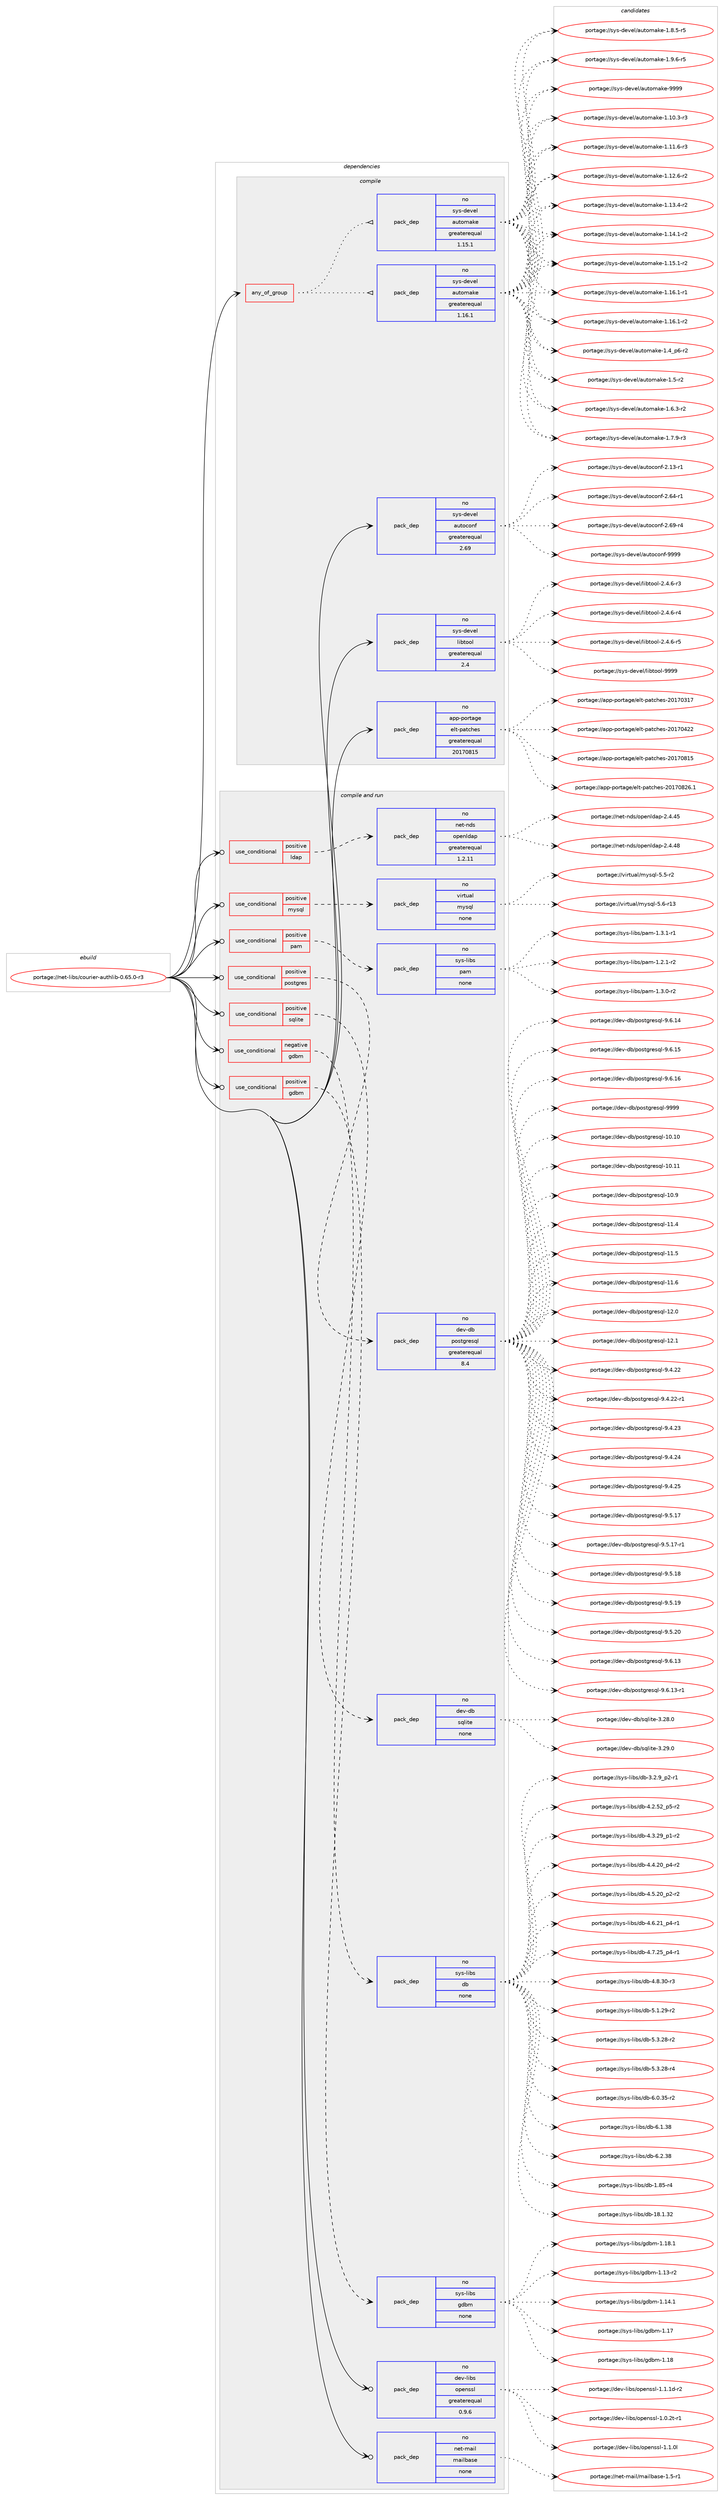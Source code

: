 digraph prolog {

# *************
# Graph options
# *************

newrank=true;
concentrate=true;
compound=true;
graph [rankdir=LR,fontname=Helvetica,fontsize=10,ranksep=1.5];#, ranksep=2.5, nodesep=0.2];
edge  [arrowhead=vee];
node  [fontname=Helvetica,fontsize=10];

# **********
# The ebuild
# **********

subgraph cluster_leftcol {
color=gray;
rank=same;
label=<<i>ebuild</i>>;
id [label="portage://net-libs/courier-authlib-0.65.0-r3", color=red, width=4, href="../net-libs/courier-authlib-0.65.0-r3.svg"];
}

# ****************
# The dependencies
# ****************

subgraph cluster_midcol {
color=gray;
label=<<i>dependencies</i>>;
subgraph cluster_compile {
fillcolor="#eeeeee";
style=filled;
label=<<i>compile</i>>;
subgraph any5765 {
dependency358148 [label=<<TABLE BORDER="0" CELLBORDER="1" CELLSPACING="0" CELLPADDING="4"><TR><TD CELLPADDING="10">any_of_group</TD></TR></TABLE>>, shape=none, color=red];subgraph pack262631 {
dependency358149 [label=<<TABLE BORDER="0" CELLBORDER="1" CELLSPACING="0" CELLPADDING="4" WIDTH="220"><TR><TD ROWSPAN="6" CELLPADDING="30">pack_dep</TD></TR><TR><TD WIDTH="110">no</TD></TR><TR><TD>sys-devel</TD></TR><TR><TD>automake</TD></TR><TR><TD>greaterequal</TD></TR><TR><TD>1.16.1</TD></TR></TABLE>>, shape=none, color=blue];
}
dependency358148:e -> dependency358149:w [weight=20,style="dotted",arrowhead="oinv"];
subgraph pack262632 {
dependency358150 [label=<<TABLE BORDER="0" CELLBORDER="1" CELLSPACING="0" CELLPADDING="4" WIDTH="220"><TR><TD ROWSPAN="6" CELLPADDING="30">pack_dep</TD></TR><TR><TD WIDTH="110">no</TD></TR><TR><TD>sys-devel</TD></TR><TR><TD>automake</TD></TR><TR><TD>greaterequal</TD></TR><TR><TD>1.15.1</TD></TR></TABLE>>, shape=none, color=blue];
}
dependency358148:e -> dependency358150:w [weight=20,style="dotted",arrowhead="oinv"];
}
id:e -> dependency358148:w [weight=20,style="solid",arrowhead="vee"];
subgraph pack262633 {
dependency358151 [label=<<TABLE BORDER="0" CELLBORDER="1" CELLSPACING="0" CELLPADDING="4" WIDTH="220"><TR><TD ROWSPAN="6" CELLPADDING="30">pack_dep</TD></TR><TR><TD WIDTH="110">no</TD></TR><TR><TD>app-portage</TD></TR><TR><TD>elt-patches</TD></TR><TR><TD>greaterequal</TD></TR><TR><TD>20170815</TD></TR></TABLE>>, shape=none, color=blue];
}
id:e -> dependency358151:w [weight=20,style="solid",arrowhead="vee"];
subgraph pack262634 {
dependency358152 [label=<<TABLE BORDER="0" CELLBORDER="1" CELLSPACING="0" CELLPADDING="4" WIDTH="220"><TR><TD ROWSPAN="6" CELLPADDING="30">pack_dep</TD></TR><TR><TD WIDTH="110">no</TD></TR><TR><TD>sys-devel</TD></TR><TR><TD>autoconf</TD></TR><TR><TD>greaterequal</TD></TR><TR><TD>2.69</TD></TR></TABLE>>, shape=none, color=blue];
}
id:e -> dependency358152:w [weight=20,style="solid",arrowhead="vee"];
subgraph pack262635 {
dependency358153 [label=<<TABLE BORDER="0" CELLBORDER="1" CELLSPACING="0" CELLPADDING="4" WIDTH="220"><TR><TD ROWSPAN="6" CELLPADDING="30">pack_dep</TD></TR><TR><TD WIDTH="110">no</TD></TR><TR><TD>sys-devel</TD></TR><TR><TD>libtool</TD></TR><TR><TD>greaterequal</TD></TR><TR><TD>2.4</TD></TR></TABLE>>, shape=none, color=blue];
}
id:e -> dependency358153:w [weight=20,style="solid",arrowhead="vee"];
}
subgraph cluster_compileandrun {
fillcolor="#eeeeee";
style=filled;
label=<<i>compile and run</i>>;
subgraph cond89600 {
dependency358154 [label=<<TABLE BORDER="0" CELLBORDER="1" CELLSPACING="0" CELLPADDING="4"><TR><TD ROWSPAN="3" CELLPADDING="10">use_conditional</TD></TR><TR><TD>negative</TD></TR><TR><TD>gdbm</TD></TR></TABLE>>, shape=none, color=red];
subgraph pack262636 {
dependency358155 [label=<<TABLE BORDER="0" CELLBORDER="1" CELLSPACING="0" CELLPADDING="4" WIDTH="220"><TR><TD ROWSPAN="6" CELLPADDING="30">pack_dep</TD></TR><TR><TD WIDTH="110">no</TD></TR><TR><TD>sys-libs</TD></TR><TR><TD>db</TD></TR><TR><TD>none</TD></TR><TR><TD></TD></TR></TABLE>>, shape=none, color=blue];
}
dependency358154:e -> dependency358155:w [weight=20,style="dashed",arrowhead="vee"];
}
id:e -> dependency358154:w [weight=20,style="solid",arrowhead="odotvee"];
subgraph cond89601 {
dependency358156 [label=<<TABLE BORDER="0" CELLBORDER="1" CELLSPACING="0" CELLPADDING="4"><TR><TD ROWSPAN="3" CELLPADDING="10">use_conditional</TD></TR><TR><TD>positive</TD></TR><TR><TD>gdbm</TD></TR></TABLE>>, shape=none, color=red];
subgraph pack262637 {
dependency358157 [label=<<TABLE BORDER="0" CELLBORDER="1" CELLSPACING="0" CELLPADDING="4" WIDTH="220"><TR><TD ROWSPAN="6" CELLPADDING="30">pack_dep</TD></TR><TR><TD WIDTH="110">no</TD></TR><TR><TD>sys-libs</TD></TR><TR><TD>gdbm</TD></TR><TR><TD>none</TD></TR><TR><TD></TD></TR></TABLE>>, shape=none, color=blue];
}
dependency358156:e -> dependency358157:w [weight=20,style="dashed",arrowhead="vee"];
}
id:e -> dependency358156:w [weight=20,style="solid",arrowhead="odotvee"];
subgraph cond89602 {
dependency358158 [label=<<TABLE BORDER="0" CELLBORDER="1" CELLSPACING="0" CELLPADDING="4"><TR><TD ROWSPAN="3" CELLPADDING="10">use_conditional</TD></TR><TR><TD>positive</TD></TR><TR><TD>ldap</TD></TR></TABLE>>, shape=none, color=red];
subgraph pack262638 {
dependency358159 [label=<<TABLE BORDER="0" CELLBORDER="1" CELLSPACING="0" CELLPADDING="4" WIDTH="220"><TR><TD ROWSPAN="6" CELLPADDING="30">pack_dep</TD></TR><TR><TD WIDTH="110">no</TD></TR><TR><TD>net-nds</TD></TR><TR><TD>openldap</TD></TR><TR><TD>greaterequal</TD></TR><TR><TD>1.2.11</TD></TR></TABLE>>, shape=none, color=blue];
}
dependency358158:e -> dependency358159:w [weight=20,style="dashed",arrowhead="vee"];
}
id:e -> dependency358158:w [weight=20,style="solid",arrowhead="odotvee"];
subgraph cond89603 {
dependency358160 [label=<<TABLE BORDER="0" CELLBORDER="1" CELLSPACING="0" CELLPADDING="4"><TR><TD ROWSPAN="3" CELLPADDING="10">use_conditional</TD></TR><TR><TD>positive</TD></TR><TR><TD>mysql</TD></TR></TABLE>>, shape=none, color=red];
subgraph pack262639 {
dependency358161 [label=<<TABLE BORDER="0" CELLBORDER="1" CELLSPACING="0" CELLPADDING="4" WIDTH="220"><TR><TD ROWSPAN="6" CELLPADDING="30">pack_dep</TD></TR><TR><TD WIDTH="110">no</TD></TR><TR><TD>virtual</TD></TR><TR><TD>mysql</TD></TR><TR><TD>none</TD></TR><TR><TD></TD></TR></TABLE>>, shape=none, color=blue];
}
dependency358160:e -> dependency358161:w [weight=20,style="dashed",arrowhead="vee"];
}
id:e -> dependency358160:w [weight=20,style="solid",arrowhead="odotvee"];
subgraph cond89604 {
dependency358162 [label=<<TABLE BORDER="0" CELLBORDER="1" CELLSPACING="0" CELLPADDING="4"><TR><TD ROWSPAN="3" CELLPADDING="10">use_conditional</TD></TR><TR><TD>positive</TD></TR><TR><TD>pam</TD></TR></TABLE>>, shape=none, color=red];
subgraph pack262640 {
dependency358163 [label=<<TABLE BORDER="0" CELLBORDER="1" CELLSPACING="0" CELLPADDING="4" WIDTH="220"><TR><TD ROWSPAN="6" CELLPADDING="30">pack_dep</TD></TR><TR><TD WIDTH="110">no</TD></TR><TR><TD>sys-libs</TD></TR><TR><TD>pam</TD></TR><TR><TD>none</TD></TR><TR><TD></TD></TR></TABLE>>, shape=none, color=blue];
}
dependency358162:e -> dependency358163:w [weight=20,style="dashed",arrowhead="vee"];
}
id:e -> dependency358162:w [weight=20,style="solid",arrowhead="odotvee"];
subgraph cond89605 {
dependency358164 [label=<<TABLE BORDER="0" CELLBORDER="1" CELLSPACING="0" CELLPADDING="4"><TR><TD ROWSPAN="3" CELLPADDING="10">use_conditional</TD></TR><TR><TD>positive</TD></TR><TR><TD>postgres</TD></TR></TABLE>>, shape=none, color=red];
subgraph pack262641 {
dependency358165 [label=<<TABLE BORDER="0" CELLBORDER="1" CELLSPACING="0" CELLPADDING="4" WIDTH="220"><TR><TD ROWSPAN="6" CELLPADDING="30">pack_dep</TD></TR><TR><TD WIDTH="110">no</TD></TR><TR><TD>dev-db</TD></TR><TR><TD>postgresql</TD></TR><TR><TD>greaterequal</TD></TR><TR><TD>8.4</TD></TR></TABLE>>, shape=none, color=blue];
}
dependency358164:e -> dependency358165:w [weight=20,style="dashed",arrowhead="vee"];
}
id:e -> dependency358164:w [weight=20,style="solid",arrowhead="odotvee"];
subgraph cond89606 {
dependency358166 [label=<<TABLE BORDER="0" CELLBORDER="1" CELLSPACING="0" CELLPADDING="4"><TR><TD ROWSPAN="3" CELLPADDING="10">use_conditional</TD></TR><TR><TD>positive</TD></TR><TR><TD>sqlite</TD></TR></TABLE>>, shape=none, color=red];
subgraph pack262642 {
dependency358167 [label=<<TABLE BORDER="0" CELLBORDER="1" CELLSPACING="0" CELLPADDING="4" WIDTH="220"><TR><TD ROWSPAN="6" CELLPADDING="30">pack_dep</TD></TR><TR><TD WIDTH="110">no</TD></TR><TR><TD>dev-db</TD></TR><TR><TD>sqlite</TD></TR><TR><TD>none</TD></TR><TR><TD></TD></TR></TABLE>>, shape=none, color=blue];
}
dependency358166:e -> dependency358167:w [weight=20,style="dashed",arrowhead="vee"];
}
id:e -> dependency358166:w [weight=20,style="solid",arrowhead="odotvee"];
subgraph pack262643 {
dependency358168 [label=<<TABLE BORDER="0" CELLBORDER="1" CELLSPACING="0" CELLPADDING="4" WIDTH="220"><TR><TD ROWSPAN="6" CELLPADDING="30">pack_dep</TD></TR><TR><TD WIDTH="110">no</TD></TR><TR><TD>dev-libs</TD></TR><TR><TD>openssl</TD></TR><TR><TD>greaterequal</TD></TR><TR><TD>0.9.6</TD></TR></TABLE>>, shape=none, color=blue];
}
id:e -> dependency358168:w [weight=20,style="solid",arrowhead="odotvee"];
subgraph pack262644 {
dependency358169 [label=<<TABLE BORDER="0" CELLBORDER="1" CELLSPACING="0" CELLPADDING="4" WIDTH="220"><TR><TD ROWSPAN="6" CELLPADDING="30">pack_dep</TD></TR><TR><TD WIDTH="110">no</TD></TR><TR><TD>net-mail</TD></TR><TR><TD>mailbase</TD></TR><TR><TD>none</TD></TR><TR><TD></TD></TR></TABLE>>, shape=none, color=blue];
}
id:e -> dependency358169:w [weight=20,style="solid",arrowhead="odotvee"];
}
subgraph cluster_run {
fillcolor="#eeeeee";
style=filled;
label=<<i>run</i>>;
}
}

# **************
# The candidates
# **************

subgraph cluster_choices {
rank=same;
color=gray;
label=<<i>candidates</i>>;

subgraph choice262631 {
color=black;
nodesep=1;
choiceportage11512111545100101118101108479711711611110997107101454946494846514511451 [label="portage://sys-devel/automake-1.10.3-r3", color=red, width=4,href="../sys-devel/automake-1.10.3-r3.svg"];
choiceportage11512111545100101118101108479711711611110997107101454946494946544511451 [label="portage://sys-devel/automake-1.11.6-r3", color=red, width=4,href="../sys-devel/automake-1.11.6-r3.svg"];
choiceportage11512111545100101118101108479711711611110997107101454946495046544511450 [label="portage://sys-devel/automake-1.12.6-r2", color=red, width=4,href="../sys-devel/automake-1.12.6-r2.svg"];
choiceportage11512111545100101118101108479711711611110997107101454946495146524511450 [label="portage://sys-devel/automake-1.13.4-r2", color=red, width=4,href="../sys-devel/automake-1.13.4-r2.svg"];
choiceportage11512111545100101118101108479711711611110997107101454946495246494511450 [label="portage://sys-devel/automake-1.14.1-r2", color=red, width=4,href="../sys-devel/automake-1.14.1-r2.svg"];
choiceportage11512111545100101118101108479711711611110997107101454946495346494511450 [label="portage://sys-devel/automake-1.15.1-r2", color=red, width=4,href="../sys-devel/automake-1.15.1-r2.svg"];
choiceportage11512111545100101118101108479711711611110997107101454946495446494511449 [label="portage://sys-devel/automake-1.16.1-r1", color=red, width=4,href="../sys-devel/automake-1.16.1-r1.svg"];
choiceportage11512111545100101118101108479711711611110997107101454946495446494511450 [label="portage://sys-devel/automake-1.16.1-r2", color=red, width=4,href="../sys-devel/automake-1.16.1-r2.svg"];
choiceportage115121115451001011181011084797117116111109971071014549465295112544511450 [label="portage://sys-devel/automake-1.4_p6-r2", color=red, width=4,href="../sys-devel/automake-1.4_p6-r2.svg"];
choiceportage11512111545100101118101108479711711611110997107101454946534511450 [label="portage://sys-devel/automake-1.5-r2", color=red, width=4,href="../sys-devel/automake-1.5-r2.svg"];
choiceportage115121115451001011181011084797117116111109971071014549465446514511450 [label="portage://sys-devel/automake-1.6.3-r2", color=red, width=4,href="../sys-devel/automake-1.6.3-r2.svg"];
choiceportage115121115451001011181011084797117116111109971071014549465546574511451 [label="portage://sys-devel/automake-1.7.9-r3", color=red, width=4,href="../sys-devel/automake-1.7.9-r3.svg"];
choiceportage115121115451001011181011084797117116111109971071014549465646534511453 [label="portage://sys-devel/automake-1.8.5-r5", color=red, width=4,href="../sys-devel/automake-1.8.5-r5.svg"];
choiceportage115121115451001011181011084797117116111109971071014549465746544511453 [label="portage://sys-devel/automake-1.9.6-r5", color=red, width=4,href="../sys-devel/automake-1.9.6-r5.svg"];
choiceportage115121115451001011181011084797117116111109971071014557575757 [label="portage://sys-devel/automake-9999", color=red, width=4,href="../sys-devel/automake-9999.svg"];
dependency358149:e -> choiceportage11512111545100101118101108479711711611110997107101454946494846514511451:w [style=dotted,weight="100"];
dependency358149:e -> choiceportage11512111545100101118101108479711711611110997107101454946494946544511451:w [style=dotted,weight="100"];
dependency358149:e -> choiceportage11512111545100101118101108479711711611110997107101454946495046544511450:w [style=dotted,weight="100"];
dependency358149:e -> choiceportage11512111545100101118101108479711711611110997107101454946495146524511450:w [style=dotted,weight="100"];
dependency358149:e -> choiceportage11512111545100101118101108479711711611110997107101454946495246494511450:w [style=dotted,weight="100"];
dependency358149:e -> choiceportage11512111545100101118101108479711711611110997107101454946495346494511450:w [style=dotted,weight="100"];
dependency358149:e -> choiceportage11512111545100101118101108479711711611110997107101454946495446494511449:w [style=dotted,weight="100"];
dependency358149:e -> choiceportage11512111545100101118101108479711711611110997107101454946495446494511450:w [style=dotted,weight="100"];
dependency358149:e -> choiceportage115121115451001011181011084797117116111109971071014549465295112544511450:w [style=dotted,weight="100"];
dependency358149:e -> choiceportage11512111545100101118101108479711711611110997107101454946534511450:w [style=dotted,weight="100"];
dependency358149:e -> choiceportage115121115451001011181011084797117116111109971071014549465446514511450:w [style=dotted,weight="100"];
dependency358149:e -> choiceportage115121115451001011181011084797117116111109971071014549465546574511451:w [style=dotted,weight="100"];
dependency358149:e -> choiceportage115121115451001011181011084797117116111109971071014549465646534511453:w [style=dotted,weight="100"];
dependency358149:e -> choiceportage115121115451001011181011084797117116111109971071014549465746544511453:w [style=dotted,weight="100"];
dependency358149:e -> choiceportage115121115451001011181011084797117116111109971071014557575757:w [style=dotted,weight="100"];
}
subgraph choice262632 {
color=black;
nodesep=1;
choiceportage11512111545100101118101108479711711611110997107101454946494846514511451 [label="portage://sys-devel/automake-1.10.3-r3", color=red, width=4,href="../sys-devel/automake-1.10.3-r3.svg"];
choiceportage11512111545100101118101108479711711611110997107101454946494946544511451 [label="portage://sys-devel/automake-1.11.6-r3", color=red, width=4,href="../sys-devel/automake-1.11.6-r3.svg"];
choiceportage11512111545100101118101108479711711611110997107101454946495046544511450 [label="portage://sys-devel/automake-1.12.6-r2", color=red, width=4,href="../sys-devel/automake-1.12.6-r2.svg"];
choiceportage11512111545100101118101108479711711611110997107101454946495146524511450 [label="portage://sys-devel/automake-1.13.4-r2", color=red, width=4,href="../sys-devel/automake-1.13.4-r2.svg"];
choiceportage11512111545100101118101108479711711611110997107101454946495246494511450 [label="portage://sys-devel/automake-1.14.1-r2", color=red, width=4,href="../sys-devel/automake-1.14.1-r2.svg"];
choiceportage11512111545100101118101108479711711611110997107101454946495346494511450 [label="portage://sys-devel/automake-1.15.1-r2", color=red, width=4,href="../sys-devel/automake-1.15.1-r2.svg"];
choiceportage11512111545100101118101108479711711611110997107101454946495446494511449 [label="portage://sys-devel/automake-1.16.1-r1", color=red, width=4,href="../sys-devel/automake-1.16.1-r1.svg"];
choiceportage11512111545100101118101108479711711611110997107101454946495446494511450 [label="portage://sys-devel/automake-1.16.1-r2", color=red, width=4,href="../sys-devel/automake-1.16.1-r2.svg"];
choiceportage115121115451001011181011084797117116111109971071014549465295112544511450 [label="portage://sys-devel/automake-1.4_p6-r2", color=red, width=4,href="../sys-devel/automake-1.4_p6-r2.svg"];
choiceportage11512111545100101118101108479711711611110997107101454946534511450 [label="portage://sys-devel/automake-1.5-r2", color=red, width=4,href="../sys-devel/automake-1.5-r2.svg"];
choiceportage115121115451001011181011084797117116111109971071014549465446514511450 [label="portage://sys-devel/automake-1.6.3-r2", color=red, width=4,href="../sys-devel/automake-1.6.3-r2.svg"];
choiceportage115121115451001011181011084797117116111109971071014549465546574511451 [label="portage://sys-devel/automake-1.7.9-r3", color=red, width=4,href="../sys-devel/automake-1.7.9-r3.svg"];
choiceportage115121115451001011181011084797117116111109971071014549465646534511453 [label="portage://sys-devel/automake-1.8.5-r5", color=red, width=4,href="../sys-devel/automake-1.8.5-r5.svg"];
choiceportage115121115451001011181011084797117116111109971071014549465746544511453 [label="portage://sys-devel/automake-1.9.6-r5", color=red, width=4,href="../sys-devel/automake-1.9.6-r5.svg"];
choiceportage115121115451001011181011084797117116111109971071014557575757 [label="portage://sys-devel/automake-9999", color=red, width=4,href="../sys-devel/automake-9999.svg"];
dependency358150:e -> choiceportage11512111545100101118101108479711711611110997107101454946494846514511451:w [style=dotted,weight="100"];
dependency358150:e -> choiceportage11512111545100101118101108479711711611110997107101454946494946544511451:w [style=dotted,weight="100"];
dependency358150:e -> choiceportage11512111545100101118101108479711711611110997107101454946495046544511450:w [style=dotted,weight="100"];
dependency358150:e -> choiceportage11512111545100101118101108479711711611110997107101454946495146524511450:w [style=dotted,weight="100"];
dependency358150:e -> choiceportage11512111545100101118101108479711711611110997107101454946495246494511450:w [style=dotted,weight="100"];
dependency358150:e -> choiceportage11512111545100101118101108479711711611110997107101454946495346494511450:w [style=dotted,weight="100"];
dependency358150:e -> choiceportage11512111545100101118101108479711711611110997107101454946495446494511449:w [style=dotted,weight="100"];
dependency358150:e -> choiceportage11512111545100101118101108479711711611110997107101454946495446494511450:w [style=dotted,weight="100"];
dependency358150:e -> choiceportage115121115451001011181011084797117116111109971071014549465295112544511450:w [style=dotted,weight="100"];
dependency358150:e -> choiceportage11512111545100101118101108479711711611110997107101454946534511450:w [style=dotted,weight="100"];
dependency358150:e -> choiceportage115121115451001011181011084797117116111109971071014549465446514511450:w [style=dotted,weight="100"];
dependency358150:e -> choiceportage115121115451001011181011084797117116111109971071014549465546574511451:w [style=dotted,weight="100"];
dependency358150:e -> choiceportage115121115451001011181011084797117116111109971071014549465646534511453:w [style=dotted,weight="100"];
dependency358150:e -> choiceportage115121115451001011181011084797117116111109971071014549465746544511453:w [style=dotted,weight="100"];
dependency358150:e -> choiceportage115121115451001011181011084797117116111109971071014557575757:w [style=dotted,weight="100"];
}
subgraph choice262633 {
color=black;
nodesep=1;
choiceportage97112112451121111141169710310147101108116451129711699104101115455048495548514955 [label="portage://app-portage/elt-patches-20170317", color=red, width=4,href="../app-portage/elt-patches-20170317.svg"];
choiceportage97112112451121111141169710310147101108116451129711699104101115455048495548525050 [label="portage://app-portage/elt-patches-20170422", color=red, width=4,href="../app-portage/elt-patches-20170422.svg"];
choiceportage97112112451121111141169710310147101108116451129711699104101115455048495548564953 [label="portage://app-portage/elt-patches-20170815", color=red, width=4,href="../app-portage/elt-patches-20170815.svg"];
choiceportage971121124511211111411697103101471011081164511297116991041011154550484955485650544649 [label="portage://app-portage/elt-patches-20170826.1", color=red, width=4,href="../app-portage/elt-patches-20170826.1.svg"];
dependency358151:e -> choiceportage97112112451121111141169710310147101108116451129711699104101115455048495548514955:w [style=dotted,weight="100"];
dependency358151:e -> choiceportage97112112451121111141169710310147101108116451129711699104101115455048495548525050:w [style=dotted,weight="100"];
dependency358151:e -> choiceportage97112112451121111141169710310147101108116451129711699104101115455048495548564953:w [style=dotted,weight="100"];
dependency358151:e -> choiceportage971121124511211111411697103101471011081164511297116991041011154550484955485650544649:w [style=dotted,weight="100"];
}
subgraph choice262634 {
color=black;
nodesep=1;
choiceportage1151211154510010111810110847971171161119911111010245504649514511449 [label="portage://sys-devel/autoconf-2.13-r1", color=red, width=4,href="../sys-devel/autoconf-2.13-r1.svg"];
choiceportage1151211154510010111810110847971171161119911111010245504654524511449 [label="portage://sys-devel/autoconf-2.64-r1", color=red, width=4,href="../sys-devel/autoconf-2.64-r1.svg"];
choiceportage1151211154510010111810110847971171161119911111010245504654574511452 [label="portage://sys-devel/autoconf-2.69-r4", color=red, width=4,href="../sys-devel/autoconf-2.69-r4.svg"];
choiceportage115121115451001011181011084797117116111991111101024557575757 [label="portage://sys-devel/autoconf-9999", color=red, width=4,href="../sys-devel/autoconf-9999.svg"];
dependency358152:e -> choiceportage1151211154510010111810110847971171161119911111010245504649514511449:w [style=dotted,weight="100"];
dependency358152:e -> choiceportage1151211154510010111810110847971171161119911111010245504654524511449:w [style=dotted,weight="100"];
dependency358152:e -> choiceportage1151211154510010111810110847971171161119911111010245504654574511452:w [style=dotted,weight="100"];
dependency358152:e -> choiceportage115121115451001011181011084797117116111991111101024557575757:w [style=dotted,weight="100"];
}
subgraph choice262635 {
color=black;
nodesep=1;
choiceportage1151211154510010111810110847108105981161111111084550465246544511451 [label="portage://sys-devel/libtool-2.4.6-r3", color=red, width=4,href="../sys-devel/libtool-2.4.6-r3.svg"];
choiceportage1151211154510010111810110847108105981161111111084550465246544511452 [label="portage://sys-devel/libtool-2.4.6-r4", color=red, width=4,href="../sys-devel/libtool-2.4.6-r4.svg"];
choiceportage1151211154510010111810110847108105981161111111084550465246544511453 [label="portage://sys-devel/libtool-2.4.6-r5", color=red, width=4,href="../sys-devel/libtool-2.4.6-r5.svg"];
choiceportage1151211154510010111810110847108105981161111111084557575757 [label="portage://sys-devel/libtool-9999", color=red, width=4,href="../sys-devel/libtool-9999.svg"];
dependency358153:e -> choiceportage1151211154510010111810110847108105981161111111084550465246544511451:w [style=dotted,weight="100"];
dependency358153:e -> choiceportage1151211154510010111810110847108105981161111111084550465246544511452:w [style=dotted,weight="100"];
dependency358153:e -> choiceportage1151211154510010111810110847108105981161111111084550465246544511453:w [style=dotted,weight="100"];
dependency358153:e -> choiceportage1151211154510010111810110847108105981161111111084557575757:w [style=dotted,weight="100"];
}
subgraph choice262636 {
color=black;
nodesep=1;
choiceportage1151211154510810598115471009845494656534511452 [label="portage://sys-libs/db-1.85-r4", color=red, width=4,href="../sys-libs/db-1.85-r4.svg"];
choiceportage115121115451081059811547100984549564649465150 [label="portage://sys-libs/db-18.1.32", color=red, width=4,href="../sys-libs/db-18.1.32.svg"];
choiceportage1151211154510810598115471009845514650465795112504511449 [label="portage://sys-libs/db-3.2.9_p2-r1", color=red, width=4,href="../sys-libs/db-3.2.9_p2-r1.svg"];
choiceportage115121115451081059811547100984552465046535095112534511450 [label="portage://sys-libs/db-4.2.52_p5-r2", color=red, width=4,href="../sys-libs/db-4.2.52_p5-r2.svg"];
choiceportage115121115451081059811547100984552465146505795112494511450 [label="portage://sys-libs/db-4.3.29_p1-r2", color=red, width=4,href="../sys-libs/db-4.3.29_p1-r2.svg"];
choiceportage115121115451081059811547100984552465246504895112524511450 [label="portage://sys-libs/db-4.4.20_p4-r2", color=red, width=4,href="../sys-libs/db-4.4.20_p4-r2.svg"];
choiceportage115121115451081059811547100984552465346504895112504511450 [label="portage://sys-libs/db-4.5.20_p2-r2", color=red, width=4,href="../sys-libs/db-4.5.20_p2-r2.svg"];
choiceportage115121115451081059811547100984552465446504995112524511449 [label="portage://sys-libs/db-4.6.21_p4-r1", color=red, width=4,href="../sys-libs/db-4.6.21_p4-r1.svg"];
choiceportage115121115451081059811547100984552465546505395112524511449 [label="portage://sys-libs/db-4.7.25_p4-r1", color=red, width=4,href="../sys-libs/db-4.7.25_p4-r1.svg"];
choiceportage11512111545108105981154710098455246564651484511451 [label="portage://sys-libs/db-4.8.30-r3", color=red, width=4,href="../sys-libs/db-4.8.30-r3.svg"];
choiceportage11512111545108105981154710098455346494650574511450 [label="portage://sys-libs/db-5.1.29-r2", color=red, width=4,href="../sys-libs/db-5.1.29-r2.svg"];
choiceportage11512111545108105981154710098455346514650564511450 [label="portage://sys-libs/db-5.3.28-r2", color=red, width=4,href="../sys-libs/db-5.3.28-r2.svg"];
choiceportage11512111545108105981154710098455346514650564511452 [label="portage://sys-libs/db-5.3.28-r4", color=red, width=4,href="../sys-libs/db-5.3.28-r4.svg"];
choiceportage11512111545108105981154710098455446484651534511450 [label="portage://sys-libs/db-6.0.35-r2", color=red, width=4,href="../sys-libs/db-6.0.35-r2.svg"];
choiceportage1151211154510810598115471009845544649465156 [label="portage://sys-libs/db-6.1.38", color=red, width=4,href="../sys-libs/db-6.1.38.svg"];
choiceportage1151211154510810598115471009845544650465156 [label="portage://sys-libs/db-6.2.38", color=red, width=4,href="../sys-libs/db-6.2.38.svg"];
dependency358155:e -> choiceportage1151211154510810598115471009845494656534511452:w [style=dotted,weight="100"];
dependency358155:e -> choiceportage115121115451081059811547100984549564649465150:w [style=dotted,weight="100"];
dependency358155:e -> choiceportage1151211154510810598115471009845514650465795112504511449:w [style=dotted,weight="100"];
dependency358155:e -> choiceportage115121115451081059811547100984552465046535095112534511450:w [style=dotted,weight="100"];
dependency358155:e -> choiceportage115121115451081059811547100984552465146505795112494511450:w [style=dotted,weight="100"];
dependency358155:e -> choiceportage115121115451081059811547100984552465246504895112524511450:w [style=dotted,weight="100"];
dependency358155:e -> choiceportage115121115451081059811547100984552465346504895112504511450:w [style=dotted,weight="100"];
dependency358155:e -> choiceportage115121115451081059811547100984552465446504995112524511449:w [style=dotted,weight="100"];
dependency358155:e -> choiceportage115121115451081059811547100984552465546505395112524511449:w [style=dotted,weight="100"];
dependency358155:e -> choiceportage11512111545108105981154710098455246564651484511451:w [style=dotted,weight="100"];
dependency358155:e -> choiceportage11512111545108105981154710098455346494650574511450:w [style=dotted,weight="100"];
dependency358155:e -> choiceportage11512111545108105981154710098455346514650564511450:w [style=dotted,weight="100"];
dependency358155:e -> choiceportage11512111545108105981154710098455346514650564511452:w [style=dotted,weight="100"];
dependency358155:e -> choiceportage11512111545108105981154710098455446484651534511450:w [style=dotted,weight="100"];
dependency358155:e -> choiceportage1151211154510810598115471009845544649465156:w [style=dotted,weight="100"];
dependency358155:e -> choiceportage1151211154510810598115471009845544650465156:w [style=dotted,weight="100"];
}
subgraph choice262637 {
color=black;
nodesep=1;
choiceportage1151211154510810598115471031009810945494649514511450 [label="portage://sys-libs/gdbm-1.13-r2", color=red, width=4,href="../sys-libs/gdbm-1.13-r2.svg"];
choiceportage1151211154510810598115471031009810945494649524649 [label="portage://sys-libs/gdbm-1.14.1", color=red, width=4,href="../sys-libs/gdbm-1.14.1.svg"];
choiceportage115121115451081059811547103100981094549464955 [label="portage://sys-libs/gdbm-1.17", color=red, width=4,href="../sys-libs/gdbm-1.17.svg"];
choiceportage115121115451081059811547103100981094549464956 [label="portage://sys-libs/gdbm-1.18", color=red, width=4,href="../sys-libs/gdbm-1.18.svg"];
choiceportage1151211154510810598115471031009810945494649564649 [label="portage://sys-libs/gdbm-1.18.1", color=red, width=4,href="../sys-libs/gdbm-1.18.1.svg"];
dependency358157:e -> choiceportage1151211154510810598115471031009810945494649514511450:w [style=dotted,weight="100"];
dependency358157:e -> choiceportage1151211154510810598115471031009810945494649524649:w [style=dotted,weight="100"];
dependency358157:e -> choiceportage115121115451081059811547103100981094549464955:w [style=dotted,weight="100"];
dependency358157:e -> choiceportage115121115451081059811547103100981094549464956:w [style=dotted,weight="100"];
dependency358157:e -> choiceportage1151211154510810598115471031009810945494649564649:w [style=dotted,weight="100"];
}
subgraph choice262638 {
color=black;
nodesep=1;
choiceportage11010111645110100115471111121011101081009711245504652465253 [label="portage://net-nds/openldap-2.4.45", color=red, width=4,href="../net-nds/openldap-2.4.45.svg"];
choiceportage11010111645110100115471111121011101081009711245504652465256 [label="portage://net-nds/openldap-2.4.48", color=red, width=4,href="../net-nds/openldap-2.4.48.svg"];
dependency358159:e -> choiceportage11010111645110100115471111121011101081009711245504652465253:w [style=dotted,weight="100"];
dependency358159:e -> choiceportage11010111645110100115471111121011101081009711245504652465256:w [style=dotted,weight="100"];
}
subgraph choice262639 {
color=black;
nodesep=1;
choiceportage1181051141161179710847109121115113108455346534511450 [label="portage://virtual/mysql-5.5-r2", color=red, width=4,href="../virtual/mysql-5.5-r2.svg"];
choiceportage118105114116117971084710912111511310845534654451144951 [label="portage://virtual/mysql-5.6-r13", color=red, width=4,href="../virtual/mysql-5.6-r13.svg"];
dependency358161:e -> choiceportage1181051141161179710847109121115113108455346534511450:w [style=dotted,weight="100"];
dependency358161:e -> choiceportage118105114116117971084710912111511310845534654451144951:w [style=dotted,weight="100"];
}
subgraph choice262640 {
color=black;
nodesep=1;
choiceportage115121115451081059811547112971094549465046494511450 [label="portage://sys-libs/pam-1.2.1-r2", color=red, width=4,href="../sys-libs/pam-1.2.1-r2.svg"];
choiceportage115121115451081059811547112971094549465146484511450 [label="portage://sys-libs/pam-1.3.0-r2", color=red, width=4,href="../sys-libs/pam-1.3.0-r2.svg"];
choiceportage115121115451081059811547112971094549465146494511449 [label="portage://sys-libs/pam-1.3.1-r1", color=red, width=4,href="../sys-libs/pam-1.3.1-r1.svg"];
dependency358163:e -> choiceportage115121115451081059811547112971094549465046494511450:w [style=dotted,weight="100"];
dependency358163:e -> choiceportage115121115451081059811547112971094549465146484511450:w [style=dotted,weight="100"];
dependency358163:e -> choiceportage115121115451081059811547112971094549465146494511449:w [style=dotted,weight="100"];
}
subgraph choice262641 {
color=black;
nodesep=1;
choiceportage100101118451009847112111115116103114101115113108454948464948 [label="portage://dev-db/postgresql-10.10", color=red, width=4,href="../dev-db/postgresql-10.10.svg"];
choiceportage100101118451009847112111115116103114101115113108454948464949 [label="portage://dev-db/postgresql-10.11", color=red, width=4,href="../dev-db/postgresql-10.11.svg"];
choiceportage1001011184510098471121111151161031141011151131084549484657 [label="portage://dev-db/postgresql-10.9", color=red, width=4,href="../dev-db/postgresql-10.9.svg"];
choiceportage1001011184510098471121111151161031141011151131084549494652 [label="portage://dev-db/postgresql-11.4", color=red, width=4,href="../dev-db/postgresql-11.4.svg"];
choiceportage1001011184510098471121111151161031141011151131084549494653 [label="portage://dev-db/postgresql-11.5", color=red, width=4,href="../dev-db/postgresql-11.5.svg"];
choiceportage1001011184510098471121111151161031141011151131084549494654 [label="portage://dev-db/postgresql-11.6", color=red, width=4,href="../dev-db/postgresql-11.6.svg"];
choiceportage1001011184510098471121111151161031141011151131084549504648 [label="portage://dev-db/postgresql-12.0", color=red, width=4,href="../dev-db/postgresql-12.0.svg"];
choiceportage1001011184510098471121111151161031141011151131084549504649 [label="portage://dev-db/postgresql-12.1", color=red, width=4,href="../dev-db/postgresql-12.1.svg"];
choiceportage10010111845100984711211111511610311410111511310845574652465050 [label="portage://dev-db/postgresql-9.4.22", color=red, width=4,href="../dev-db/postgresql-9.4.22.svg"];
choiceportage100101118451009847112111115116103114101115113108455746524650504511449 [label="portage://dev-db/postgresql-9.4.22-r1", color=red, width=4,href="../dev-db/postgresql-9.4.22-r1.svg"];
choiceportage10010111845100984711211111511610311410111511310845574652465051 [label="portage://dev-db/postgresql-9.4.23", color=red, width=4,href="../dev-db/postgresql-9.4.23.svg"];
choiceportage10010111845100984711211111511610311410111511310845574652465052 [label="portage://dev-db/postgresql-9.4.24", color=red, width=4,href="../dev-db/postgresql-9.4.24.svg"];
choiceportage10010111845100984711211111511610311410111511310845574652465053 [label="portage://dev-db/postgresql-9.4.25", color=red, width=4,href="../dev-db/postgresql-9.4.25.svg"];
choiceportage10010111845100984711211111511610311410111511310845574653464955 [label="portage://dev-db/postgresql-9.5.17", color=red, width=4,href="../dev-db/postgresql-9.5.17.svg"];
choiceportage100101118451009847112111115116103114101115113108455746534649554511449 [label="portage://dev-db/postgresql-9.5.17-r1", color=red, width=4,href="../dev-db/postgresql-9.5.17-r1.svg"];
choiceportage10010111845100984711211111511610311410111511310845574653464956 [label="portage://dev-db/postgresql-9.5.18", color=red, width=4,href="../dev-db/postgresql-9.5.18.svg"];
choiceportage10010111845100984711211111511610311410111511310845574653464957 [label="portage://dev-db/postgresql-9.5.19", color=red, width=4,href="../dev-db/postgresql-9.5.19.svg"];
choiceportage10010111845100984711211111511610311410111511310845574653465048 [label="portage://dev-db/postgresql-9.5.20", color=red, width=4,href="../dev-db/postgresql-9.5.20.svg"];
choiceportage10010111845100984711211111511610311410111511310845574654464951 [label="portage://dev-db/postgresql-9.6.13", color=red, width=4,href="../dev-db/postgresql-9.6.13.svg"];
choiceportage100101118451009847112111115116103114101115113108455746544649514511449 [label="portage://dev-db/postgresql-9.6.13-r1", color=red, width=4,href="../dev-db/postgresql-9.6.13-r1.svg"];
choiceportage10010111845100984711211111511610311410111511310845574654464952 [label="portage://dev-db/postgresql-9.6.14", color=red, width=4,href="../dev-db/postgresql-9.6.14.svg"];
choiceportage10010111845100984711211111511610311410111511310845574654464953 [label="portage://dev-db/postgresql-9.6.15", color=red, width=4,href="../dev-db/postgresql-9.6.15.svg"];
choiceportage10010111845100984711211111511610311410111511310845574654464954 [label="portage://dev-db/postgresql-9.6.16", color=red, width=4,href="../dev-db/postgresql-9.6.16.svg"];
choiceportage1001011184510098471121111151161031141011151131084557575757 [label="portage://dev-db/postgresql-9999", color=red, width=4,href="../dev-db/postgresql-9999.svg"];
dependency358165:e -> choiceportage100101118451009847112111115116103114101115113108454948464948:w [style=dotted,weight="100"];
dependency358165:e -> choiceportage100101118451009847112111115116103114101115113108454948464949:w [style=dotted,weight="100"];
dependency358165:e -> choiceportage1001011184510098471121111151161031141011151131084549484657:w [style=dotted,weight="100"];
dependency358165:e -> choiceportage1001011184510098471121111151161031141011151131084549494652:w [style=dotted,weight="100"];
dependency358165:e -> choiceportage1001011184510098471121111151161031141011151131084549494653:w [style=dotted,weight="100"];
dependency358165:e -> choiceportage1001011184510098471121111151161031141011151131084549494654:w [style=dotted,weight="100"];
dependency358165:e -> choiceportage1001011184510098471121111151161031141011151131084549504648:w [style=dotted,weight="100"];
dependency358165:e -> choiceportage1001011184510098471121111151161031141011151131084549504649:w [style=dotted,weight="100"];
dependency358165:e -> choiceportage10010111845100984711211111511610311410111511310845574652465050:w [style=dotted,weight="100"];
dependency358165:e -> choiceportage100101118451009847112111115116103114101115113108455746524650504511449:w [style=dotted,weight="100"];
dependency358165:e -> choiceportage10010111845100984711211111511610311410111511310845574652465051:w [style=dotted,weight="100"];
dependency358165:e -> choiceportage10010111845100984711211111511610311410111511310845574652465052:w [style=dotted,weight="100"];
dependency358165:e -> choiceportage10010111845100984711211111511610311410111511310845574652465053:w [style=dotted,weight="100"];
dependency358165:e -> choiceportage10010111845100984711211111511610311410111511310845574653464955:w [style=dotted,weight="100"];
dependency358165:e -> choiceportage100101118451009847112111115116103114101115113108455746534649554511449:w [style=dotted,weight="100"];
dependency358165:e -> choiceportage10010111845100984711211111511610311410111511310845574653464956:w [style=dotted,weight="100"];
dependency358165:e -> choiceportage10010111845100984711211111511610311410111511310845574653464957:w [style=dotted,weight="100"];
dependency358165:e -> choiceportage10010111845100984711211111511610311410111511310845574653465048:w [style=dotted,weight="100"];
dependency358165:e -> choiceportage10010111845100984711211111511610311410111511310845574654464951:w [style=dotted,weight="100"];
dependency358165:e -> choiceportage100101118451009847112111115116103114101115113108455746544649514511449:w [style=dotted,weight="100"];
dependency358165:e -> choiceportage10010111845100984711211111511610311410111511310845574654464952:w [style=dotted,weight="100"];
dependency358165:e -> choiceportage10010111845100984711211111511610311410111511310845574654464953:w [style=dotted,weight="100"];
dependency358165:e -> choiceportage10010111845100984711211111511610311410111511310845574654464954:w [style=dotted,weight="100"];
dependency358165:e -> choiceportage1001011184510098471121111151161031141011151131084557575757:w [style=dotted,weight="100"];
}
subgraph choice262642 {
color=black;
nodesep=1;
choiceportage10010111845100984711511310810511610145514650564648 [label="portage://dev-db/sqlite-3.28.0", color=red, width=4,href="../dev-db/sqlite-3.28.0.svg"];
choiceportage10010111845100984711511310810511610145514650574648 [label="portage://dev-db/sqlite-3.29.0", color=red, width=4,href="../dev-db/sqlite-3.29.0.svg"];
dependency358167:e -> choiceportage10010111845100984711511310810511610145514650564648:w [style=dotted,weight="100"];
dependency358167:e -> choiceportage10010111845100984711511310810511610145514650574648:w [style=dotted,weight="100"];
}
subgraph choice262643 {
color=black;
nodesep=1;
choiceportage1001011184510810598115471111121011101151151084549464846501164511449 [label="portage://dev-libs/openssl-1.0.2t-r1", color=red, width=4,href="../dev-libs/openssl-1.0.2t-r1.svg"];
choiceportage100101118451081059811547111112101110115115108454946494648108 [label="portage://dev-libs/openssl-1.1.0l", color=red, width=4,href="../dev-libs/openssl-1.1.0l.svg"];
choiceportage1001011184510810598115471111121011101151151084549464946491004511450 [label="portage://dev-libs/openssl-1.1.1d-r2", color=red, width=4,href="../dev-libs/openssl-1.1.1d-r2.svg"];
dependency358168:e -> choiceportage1001011184510810598115471111121011101151151084549464846501164511449:w [style=dotted,weight="100"];
dependency358168:e -> choiceportage100101118451081059811547111112101110115115108454946494648108:w [style=dotted,weight="100"];
dependency358168:e -> choiceportage1001011184510810598115471111121011101151151084549464946491004511450:w [style=dotted,weight="100"];
}
subgraph choice262644 {
color=black;
nodesep=1;
choiceportage110101116451099710510847109971051089897115101454946534511449 [label="portage://net-mail/mailbase-1.5-r1", color=red, width=4,href="../net-mail/mailbase-1.5-r1.svg"];
dependency358169:e -> choiceportage110101116451099710510847109971051089897115101454946534511449:w [style=dotted,weight="100"];
}
}

}
